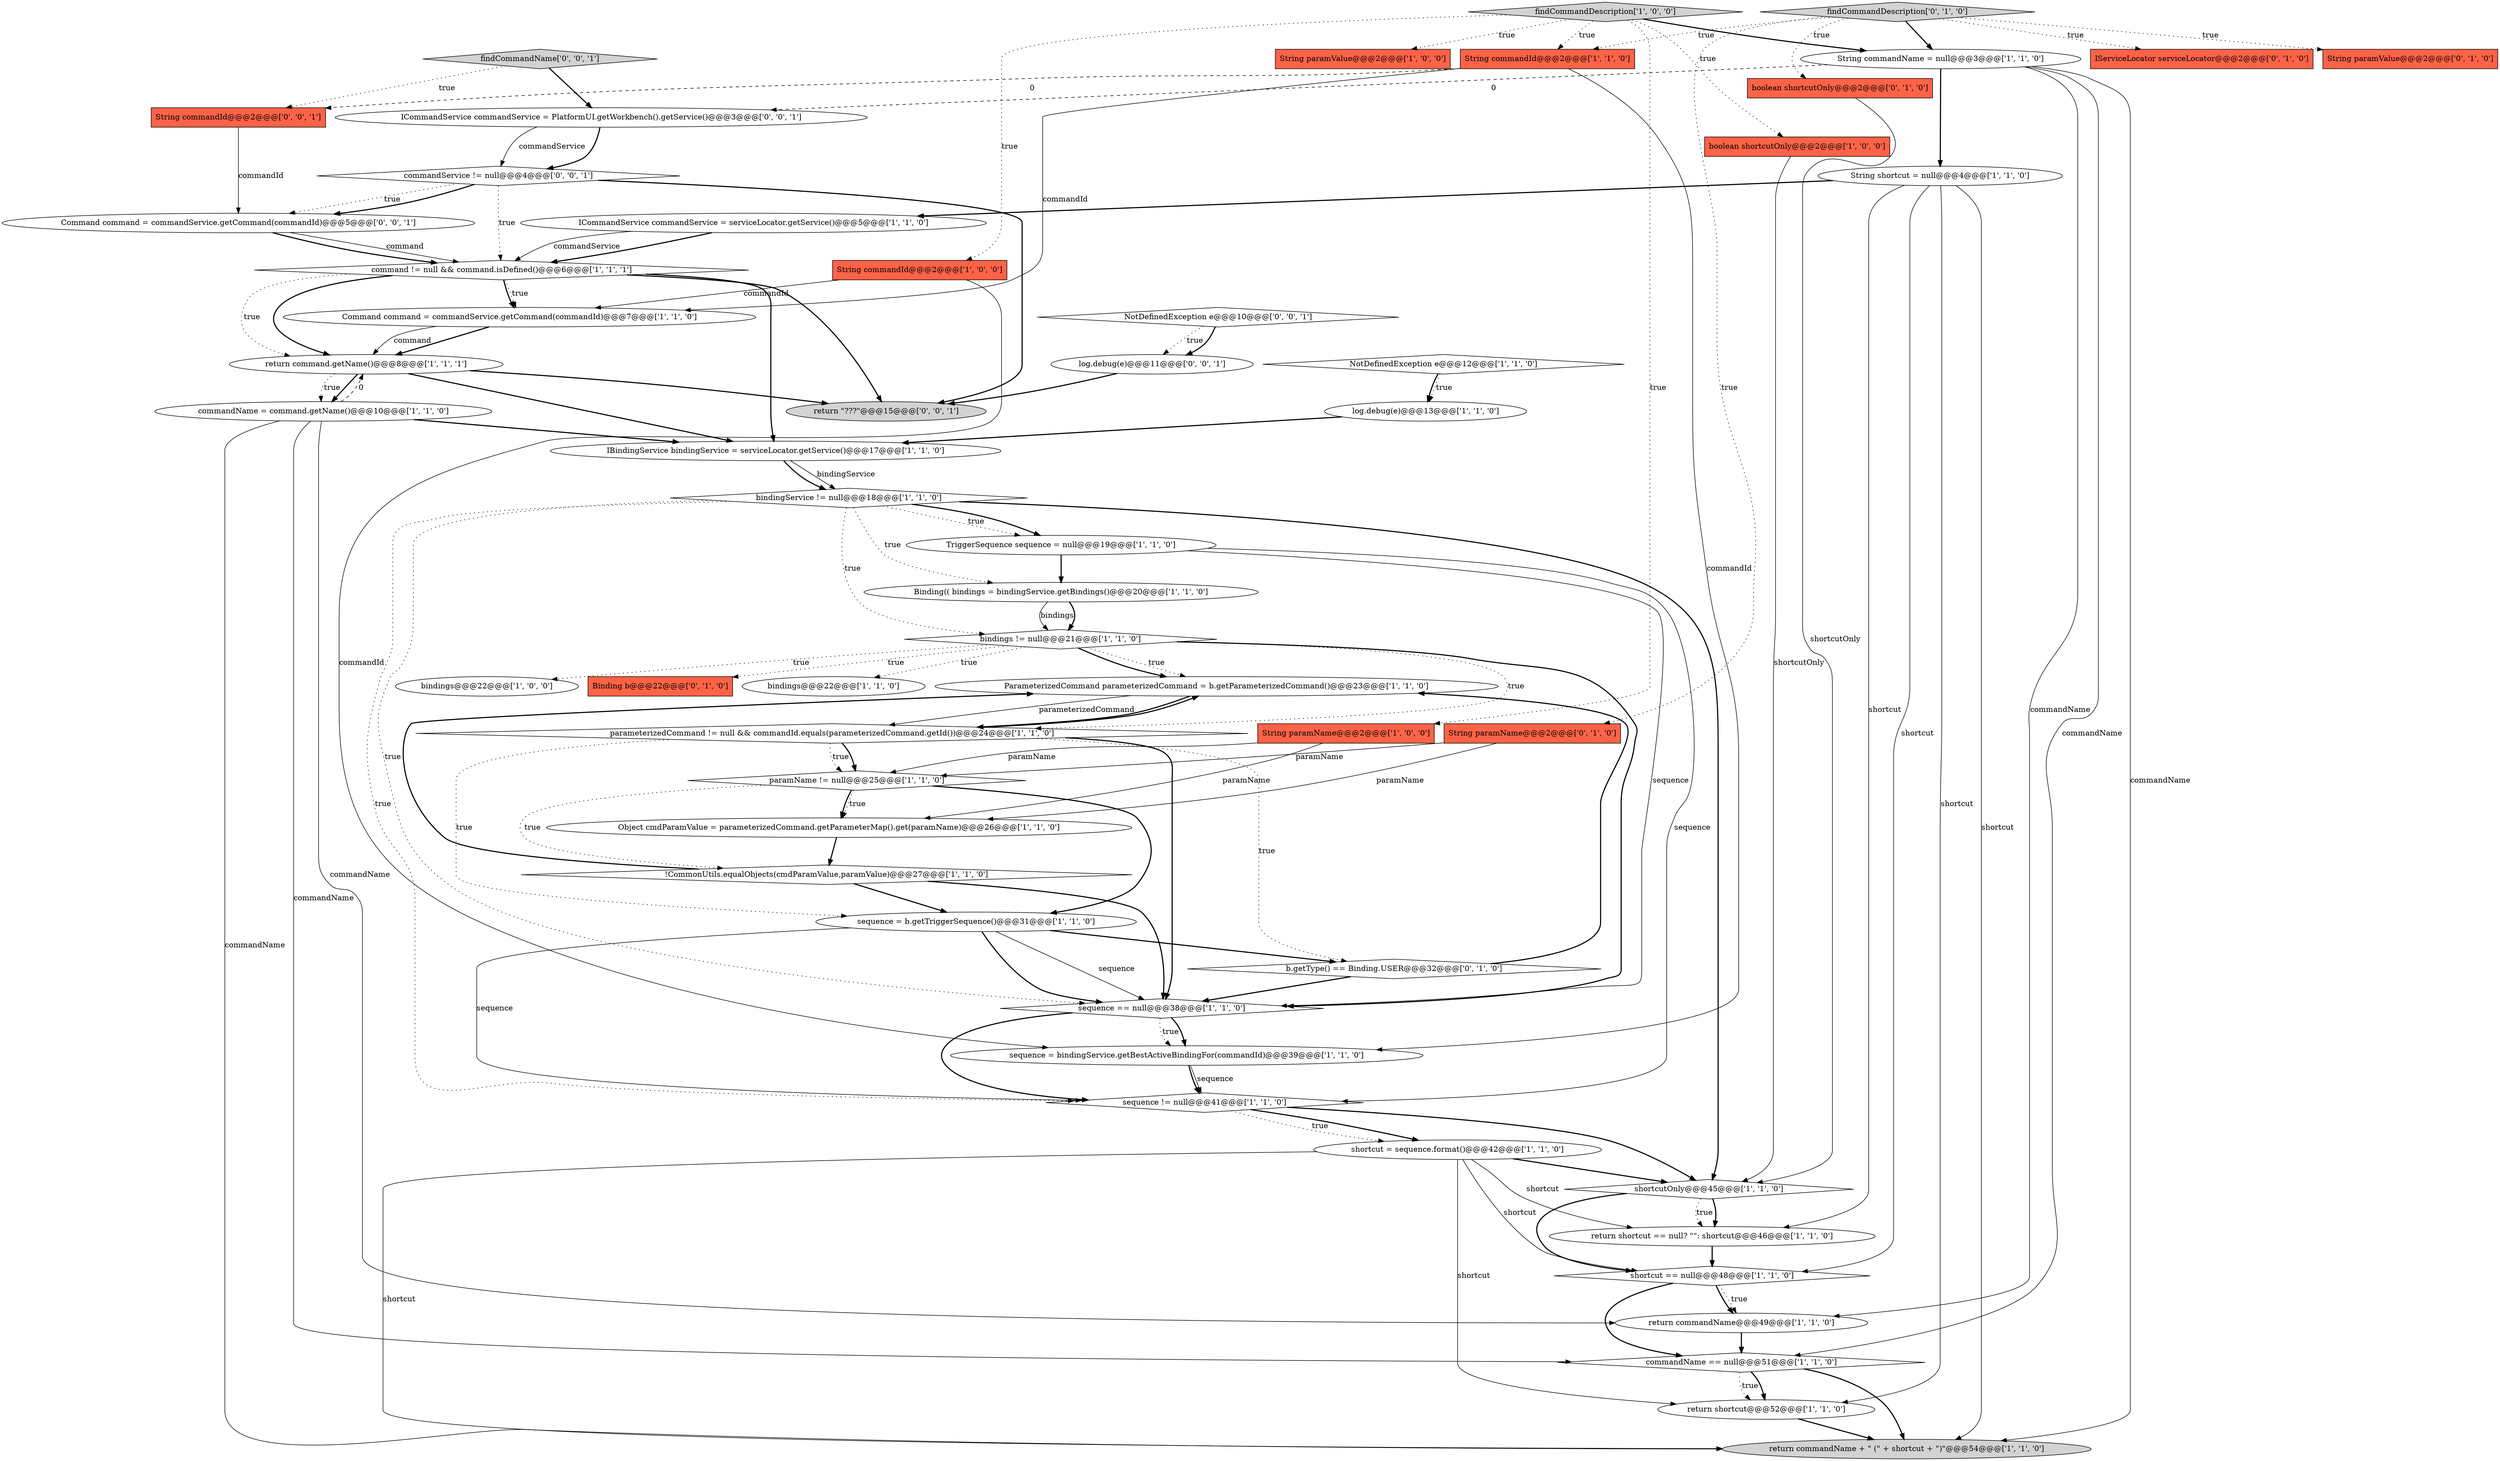 digraph {
22 [style = filled, label = "String shortcut = null@@@4@@@['1', '1', '0']", fillcolor = white, shape = ellipse image = "AAA0AAABBB1BBB"];
45 [style = filled, label = "findCommandDescription['0', '1', '0']", fillcolor = lightgray, shape = diamond image = "AAA0AAABBB2BBB"];
16 [style = filled, label = "return commandName@@@49@@@['1', '1', '0']", fillcolor = white, shape = ellipse image = "AAA0AAABBB1BBB"];
39 [style = filled, label = "IServiceLocator serviceLocator@@@2@@@['0', '1', '0']", fillcolor = tomato, shape = box image = "AAA0AAABBB2BBB"];
52 [style = filled, label = "findCommandName['0', '0', '1']", fillcolor = lightgray, shape = diamond image = "AAA0AAABBB3BBB"];
3 [style = filled, label = "!CommonUtils.equalObjects(cmdParamValue,paramValue)@@@27@@@['1', '1', '0']", fillcolor = white, shape = diamond image = "AAA0AAABBB1BBB"];
30 [style = filled, label = "sequence != null@@@41@@@['1', '1', '0']", fillcolor = white, shape = diamond image = "AAA0AAABBB1BBB"];
18 [style = filled, label = "String commandId@@@2@@@['1', '1', '0']", fillcolor = tomato, shape = box image = "AAA0AAABBB1BBB"];
7 [style = filled, label = "Command command = commandService.getCommand(commandId)@@@7@@@['1', '1', '0']", fillcolor = white, shape = ellipse image = "AAA0AAABBB1BBB"];
17 [style = filled, label = "shortcut = sequence.format()@@@42@@@['1', '1', '0']", fillcolor = white, shape = ellipse image = "AAA0AAABBB1BBB"];
20 [style = filled, label = "return commandName + \" (\" + shortcut + \")\"@@@54@@@['1', '1', '0']", fillcolor = lightgray, shape = ellipse image = "AAA0AAABBB1BBB"];
21 [style = filled, label = "bindingService != null@@@18@@@['1', '1', '0']", fillcolor = white, shape = diamond image = "AAA0AAABBB1BBB"];
26 [style = filled, label = "log.debug(e)@@@13@@@['1', '1', '0']", fillcolor = white, shape = ellipse image = "AAA0AAABBB1BBB"];
33 [style = filled, label = "sequence = b.getTriggerSequence()@@@31@@@['1', '1', '0']", fillcolor = white, shape = ellipse image = "AAA0AAABBB1BBB"];
38 [style = filled, label = "TriggerSequence sequence = null@@@19@@@['1', '1', '0']", fillcolor = white, shape = ellipse image = "AAA0AAABBB1BBB"];
46 [style = filled, label = "Command command = commandService.getCommand(commandId)@@@5@@@['0', '0', '1']", fillcolor = white, shape = ellipse image = "AAA0AAABBB3BBB"];
1 [style = filled, label = "ParameterizedCommand parameterizedCommand = b.getParameterizedCommand()@@@23@@@['1', '1', '0']", fillcolor = white, shape = ellipse image = "AAA0AAABBB1BBB"];
0 [style = filled, label = "String paramName@@@2@@@['1', '0', '0']", fillcolor = tomato, shape = box image = "AAA0AAABBB1BBB"];
36 [style = filled, label = "bindings@@@22@@@['1', '1', '0']", fillcolor = white, shape = ellipse image = "AAA0AAABBB1BBB"];
13 [style = filled, label = "NotDefinedException e@@@12@@@['1', '1', '0']", fillcolor = white, shape = diamond image = "AAA0AAABBB1BBB"];
19 [style = filled, label = "bindings@@@22@@@['1', '0', '0']", fillcolor = white, shape = ellipse image = "AAA0AAABBB1BBB"];
27 [style = filled, label = "IBindingService bindingService = serviceLocator.getService()@@@17@@@['1', '1', '0']", fillcolor = white, shape = ellipse image = "AAA0AAABBB1BBB"];
10 [style = filled, label = "Object cmdParamValue = parameterizedCommand.getParameterMap().get(paramName)@@@26@@@['1', '1', '0']", fillcolor = white, shape = ellipse image = "AAA0AAABBB1BBB"];
31 [style = filled, label = "parameterizedCommand != null && commandId.equals(parameterizedCommand.getId())@@@24@@@['1', '1', '0']", fillcolor = white, shape = diamond image = "AAA0AAABBB1BBB"];
28 [style = filled, label = "shortcut == null@@@48@@@['1', '1', '0']", fillcolor = white, shape = diamond image = "AAA0AAABBB1BBB"];
24 [style = filled, label = "return command.getName()@@@8@@@['1', '1', '1']", fillcolor = white, shape = ellipse image = "AAA0AAABBB1BBB"];
6 [style = filled, label = "ICommandService commandService = serviceLocator.getService()@@@5@@@['1', '1', '0']", fillcolor = white, shape = ellipse image = "AAA0AAABBB1BBB"];
15 [style = filled, label = "commandName = command.getName()@@@10@@@['1', '1', '0']", fillcolor = white, shape = ellipse image = "AAA0AAABBB1BBB"];
50 [style = filled, label = "log.debug(e)@@@11@@@['0', '0', '1']", fillcolor = white, shape = ellipse image = "AAA0AAABBB3BBB"];
37 [style = filled, label = "return shortcut@@@52@@@['1', '1', '0']", fillcolor = white, shape = ellipse image = "AAA0AAABBB1BBB"];
2 [style = filled, label = "Binding(( bindings = bindingService.getBindings()@@@20@@@['1', '1', '0']", fillcolor = white, shape = ellipse image = "AAA0AAABBB1BBB"];
11 [style = filled, label = "String paramValue@@@2@@@['1', '0', '0']", fillcolor = tomato, shape = box image = "AAA0AAABBB1BBB"];
53 [style = filled, label = "String commandId@@@2@@@['0', '0', '1']", fillcolor = tomato, shape = box image = "AAA0AAABBB3BBB"];
23 [style = filled, label = "bindings != null@@@21@@@['1', '1', '0']", fillcolor = white, shape = diamond image = "AAA0AAABBB1BBB"];
4 [style = filled, label = "String commandId@@@2@@@['1', '0', '0']", fillcolor = tomato, shape = box image = "AAA0AAABBB1BBB"];
5 [style = filled, label = "shortcutOnly@@@45@@@['1', '1', '0']", fillcolor = white, shape = diamond image = "AAA0AAABBB1BBB"];
43 [style = filled, label = "boolean shortcutOnly@@@2@@@['0', '1', '0']", fillcolor = tomato, shape = box image = "AAA0AAABBB2BBB"];
14 [style = filled, label = "commandName == null@@@51@@@['1', '1', '0']", fillcolor = white, shape = diamond image = "AAA0AAABBB1BBB"];
47 [style = filled, label = "ICommandService commandService = PlatformUI.getWorkbench().getService()@@@3@@@['0', '0', '1']", fillcolor = white, shape = ellipse image = "AAA0AAABBB3BBB"];
35 [style = filled, label = "String commandName = null@@@3@@@['1', '1', '0']", fillcolor = white, shape = ellipse image = "AAA0AAABBB1BBB"];
42 [style = filled, label = "String paramName@@@2@@@['0', '1', '0']", fillcolor = tomato, shape = box image = "AAA0AAABBB2BBB"];
8 [style = filled, label = "boolean shortcutOnly@@@2@@@['1', '0', '0']", fillcolor = tomato, shape = box image = "AAA0AAABBB1BBB"];
40 [style = filled, label = "b.getType() == Binding.USER@@@32@@@['0', '1', '0']", fillcolor = white, shape = diamond image = "AAA1AAABBB2BBB"];
44 [style = filled, label = "Binding b@@@22@@@['0', '1', '0']", fillcolor = tomato, shape = box image = "AAA0AAABBB2BBB"];
29 [style = filled, label = "command != null && command.isDefined()@@@6@@@['1', '1', '1']", fillcolor = white, shape = diamond image = "AAA0AAABBB1BBB"];
41 [style = filled, label = "String paramValue@@@2@@@['0', '1', '0']", fillcolor = tomato, shape = box image = "AAA0AAABBB2BBB"];
48 [style = filled, label = "commandService != null@@@4@@@['0', '0', '1']", fillcolor = white, shape = diamond image = "AAA0AAABBB3BBB"];
49 [style = filled, label = "NotDefinedException e@@@10@@@['0', '0', '1']", fillcolor = white, shape = diamond image = "AAA0AAABBB3BBB"];
25 [style = filled, label = "paramName != null@@@25@@@['1', '1', '0']", fillcolor = white, shape = diamond image = "AAA0AAABBB1BBB"];
12 [style = filled, label = "findCommandDescription['1', '0', '0']", fillcolor = lightgray, shape = diamond image = "AAA0AAABBB1BBB"];
9 [style = filled, label = "sequence = bindingService.getBestActiveBindingFor(commandId)@@@39@@@['1', '1', '0']", fillcolor = white, shape = ellipse image = "AAA0AAABBB1BBB"];
51 [style = filled, label = "return \"???\"@@@15@@@['0', '0', '1']", fillcolor = lightgray, shape = ellipse image = "AAA0AAABBB3BBB"];
32 [style = filled, label = "return shortcut == null? \"\": shortcut@@@46@@@['1', '1', '0']", fillcolor = white, shape = ellipse image = "AAA0AAABBB1BBB"];
34 [style = filled, label = "sequence == null@@@38@@@['1', '1', '0']", fillcolor = white, shape = diamond image = "AAA0AAABBB1BBB"];
31->25 [style = dotted, label="true"];
34->9 [style = dotted, label="true"];
28->16 [style = bold, label=""];
7->24 [style = bold, label=""];
24->51 [style = bold, label=""];
23->44 [style = dotted, label="true"];
15->20 [style = solid, label="commandName"];
25->10 [style = bold, label=""];
33->34 [style = bold, label=""];
50->51 [style = bold, label=""];
5->32 [style = bold, label=""];
33->30 [style = solid, label="sequence"];
22->28 [style = solid, label="shortcut"];
8->5 [style = solid, label="shortcutOnly"];
9->30 [style = bold, label=""];
46->29 [style = solid, label="command"];
10->3 [style = bold, label=""];
3->1 [style = bold, label=""];
13->26 [style = dotted, label="true"];
48->46 [style = dotted, label="true"];
22->37 [style = solid, label="shortcut"];
33->34 [style = solid, label="sequence"];
45->39 [style = dotted, label="true"];
1->31 [style = solid, label="parameterizedCommand"];
32->28 [style = bold, label=""];
12->35 [style = bold, label=""];
17->28 [style = solid, label="shortcut"];
2->23 [style = solid, label="bindings"];
24->27 [style = bold, label=""];
45->42 [style = dotted, label="true"];
5->28 [style = bold, label=""];
35->22 [style = bold, label=""];
31->34 [style = bold, label=""];
5->32 [style = dotted, label="true"];
27->21 [style = bold, label=""];
13->26 [style = bold, label=""];
21->34 [style = dotted, label="true"];
40->1 [style = bold, label=""];
37->20 [style = bold, label=""];
35->16 [style = solid, label="commandName"];
30->17 [style = dotted, label="true"];
12->11 [style = dotted, label="true"];
31->33 [style = dotted, label="true"];
49->50 [style = dotted, label="true"];
15->16 [style = solid, label="commandName"];
18->9 [style = solid, label="commandId"];
25->33 [style = bold, label=""];
4->7 [style = solid, label="commandId"];
21->2 [style = dotted, label="true"];
25->10 [style = dotted, label="true"];
29->51 [style = bold, label=""];
34->9 [style = bold, label=""];
3->34 [style = bold, label=""];
23->34 [style = bold, label=""];
12->8 [style = dotted, label="true"];
6->29 [style = bold, label=""];
12->4 [style = dotted, label="true"];
27->21 [style = solid, label="bindingService"];
6->29 [style = solid, label="commandService"];
45->43 [style = dotted, label="true"];
29->7 [style = bold, label=""];
45->18 [style = dotted, label="true"];
14->37 [style = dotted, label="true"];
24->15 [style = dotted, label="true"];
30->17 [style = bold, label=""];
34->30 [style = bold, label=""];
28->14 [style = bold, label=""];
35->47 [style = dashed, label="0"];
47->48 [style = solid, label="commandService"];
35->14 [style = solid, label="commandName"];
31->25 [style = bold, label=""];
25->3 [style = dotted, label="true"];
48->29 [style = dotted, label="true"];
3->33 [style = bold, label=""];
21->38 [style = dotted, label="true"];
29->24 [style = dotted, label="true"];
7->24 [style = solid, label="command"];
29->27 [style = bold, label=""];
1->31 [style = bold, label=""];
43->5 [style = solid, label="shortcutOnly"];
22->6 [style = bold, label=""];
45->41 [style = dotted, label="true"];
4->9 [style = solid, label="commandId"];
23->19 [style = dotted, label="true"];
12->0 [style = dotted, label="true"];
0->25 [style = solid, label="paramName"];
21->23 [style = dotted, label="true"];
38->34 [style = solid, label="sequence"];
46->29 [style = bold, label=""];
33->40 [style = bold, label=""];
47->48 [style = bold, label=""];
21->30 [style = dotted, label="true"];
18->53 [style = dashed, label="0"];
23->31 [style = dotted, label="true"];
23->1 [style = dotted, label="true"];
29->7 [style = dotted, label="true"];
40->34 [style = bold, label=""];
21->38 [style = bold, label=""];
22->20 [style = solid, label="shortcut"];
45->35 [style = bold, label=""];
17->37 [style = solid, label="shortcut"];
52->53 [style = dotted, label="true"];
0->10 [style = solid, label="paramName"];
17->32 [style = solid, label="shortcut"];
52->47 [style = bold, label=""];
22->32 [style = solid, label="shortcut"];
12->18 [style = dotted, label="true"];
31->1 [style = bold, label=""];
48->51 [style = bold, label=""];
23->1 [style = bold, label=""];
42->10 [style = solid, label="paramName"];
24->15 [style = bold, label=""];
14->37 [style = bold, label=""];
38->2 [style = bold, label=""];
35->20 [style = solid, label="commandName"];
26->27 [style = bold, label=""];
9->30 [style = solid, label="sequence"];
15->27 [style = bold, label=""];
38->30 [style = solid, label="sequence"];
15->14 [style = solid, label="commandName"];
28->16 [style = dotted, label="true"];
31->40 [style = dotted, label="true"];
53->46 [style = solid, label="commandId"];
42->25 [style = solid, label="paramName"];
30->5 [style = bold, label=""];
21->5 [style = bold, label=""];
17->20 [style = solid, label="shortcut"];
16->14 [style = bold, label=""];
48->46 [style = bold, label=""];
23->36 [style = dotted, label="true"];
29->24 [style = bold, label=""];
18->7 [style = solid, label="commandId"];
15->24 [style = dashed, label="0"];
17->5 [style = bold, label=""];
49->50 [style = bold, label=""];
14->20 [style = bold, label=""];
2->23 [style = bold, label=""];
}
